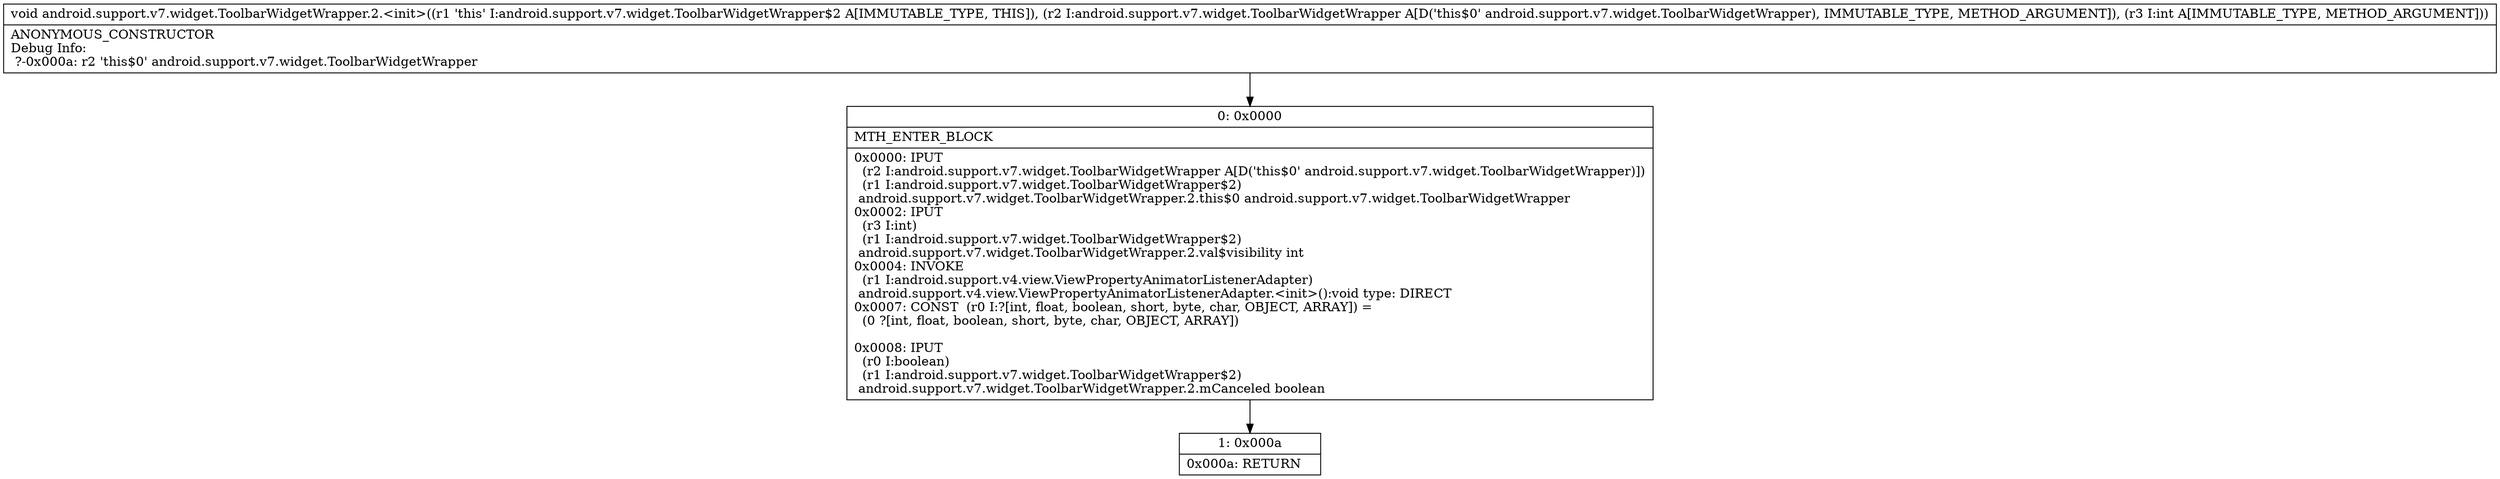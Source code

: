 digraph "CFG forandroid.support.v7.widget.ToolbarWidgetWrapper.2.\<init\>(Landroid\/support\/v7\/widget\/ToolbarWidgetWrapper;I)V" {
Node_0 [shape=record,label="{0\:\ 0x0000|MTH_ENTER_BLOCK\l|0x0000: IPUT  \l  (r2 I:android.support.v7.widget.ToolbarWidgetWrapper A[D('this$0' android.support.v7.widget.ToolbarWidgetWrapper)])\l  (r1 I:android.support.v7.widget.ToolbarWidgetWrapper$2)\l android.support.v7.widget.ToolbarWidgetWrapper.2.this$0 android.support.v7.widget.ToolbarWidgetWrapper \l0x0002: IPUT  \l  (r3 I:int)\l  (r1 I:android.support.v7.widget.ToolbarWidgetWrapper$2)\l android.support.v7.widget.ToolbarWidgetWrapper.2.val$visibility int \l0x0004: INVOKE  \l  (r1 I:android.support.v4.view.ViewPropertyAnimatorListenerAdapter)\l android.support.v4.view.ViewPropertyAnimatorListenerAdapter.\<init\>():void type: DIRECT \l0x0007: CONST  (r0 I:?[int, float, boolean, short, byte, char, OBJECT, ARRAY]) = \l  (0 ?[int, float, boolean, short, byte, char, OBJECT, ARRAY])\l \l0x0008: IPUT  \l  (r0 I:boolean)\l  (r1 I:android.support.v7.widget.ToolbarWidgetWrapper$2)\l android.support.v7.widget.ToolbarWidgetWrapper.2.mCanceled boolean \l}"];
Node_1 [shape=record,label="{1\:\ 0x000a|0x000a: RETURN   \l}"];
MethodNode[shape=record,label="{void android.support.v7.widget.ToolbarWidgetWrapper.2.\<init\>((r1 'this' I:android.support.v7.widget.ToolbarWidgetWrapper$2 A[IMMUTABLE_TYPE, THIS]), (r2 I:android.support.v7.widget.ToolbarWidgetWrapper A[D('this$0' android.support.v7.widget.ToolbarWidgetWrapper), IMMUTABLE_TYPE, METHOD_ARGUMENT]), (r3 I:int A[IMMUTABLE_TYPE, METHOD_ARGUMENT]))  | ANONYMOUS_CONSTRUCTOR\lDebug Info:\l  ?\-0x000a: r2 'this$0' android.support.v7.widget.ToolbarWidgetWrapper\l}"];
MethodNode -> Node_0;
Node_0 -> Node_1;
}

